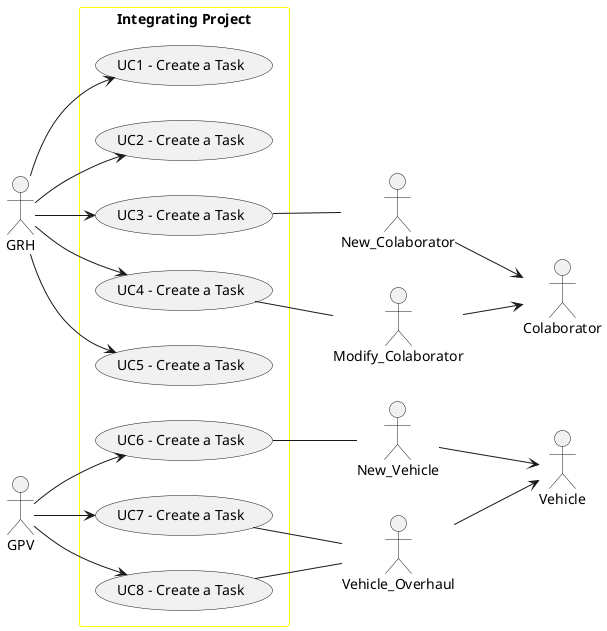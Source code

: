 @startuml
'skinparam monochrome true
skinparam packageStyle rectangle
'skinparam shadowing false

skinparam rectangle{
    BorderColor yellow
}

'title Use Case Diagram Example
actor GRH
actor GPV
left to right direction

rectangle "Integrating Project" as actors {
        usecase "UC1 - Create a Task" as UC1
        GRH --> UC1
        usecase "UC2 - Create a Task" as UC2
        GRH --> UC2
        usecase "UC3 - Create a Task" as UC3
        GRH --> UC3
        usecase "UC4 - Create a Task" as UC4
        GRH --> UC4
        usecase "UC5 - Create a Task" as UC5
        GRH --> UC5
        usecase "UC6 - Create a Task" as UC6
        GPV --> UC6
        usecase "UC7 - Create a Task" as UC7
        GPV --> UC7
        usecase "UC8 - Create a Task" as UC8
        GPV --> UC8
}

left to right direction
actor New_Colaborator
UC3 -- New_Colaborator
actor Modify_Colaborator
UC4 -- Modify_Colaborator
actor Colaborator
New_Colaborator --> Colaborator
Modify_Colaborator --> Colaborator
actor New_Vehicle
UC6 -- New_Vehicle
actor Vehicle_Overhaul
UC7 -- Vehicle_Overhaul
UC8 -- Vehicle_Overhaul
actor Vehicle
New_Vehicle --> Vehicle
Vehicle_Overhaul --> Vehicle

@enduml